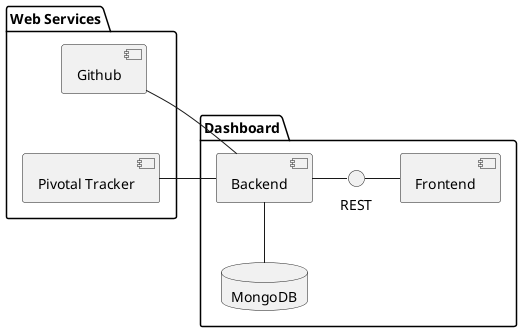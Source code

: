 @startuml

package "Web Services" {
    [Github]
    [Pivotal Tracker]
    [Github] -[hidden]down- [Pivotal Tracker]
}

package "Dashboard" {
  [Backend] - REST
  REST - [Frontend]
  database MongoDB
  [Backend] -down- MongoDB
  [Backend] -left- [Github]
  [Backend] -left- [Pivotal Tracker]
}

@enduml